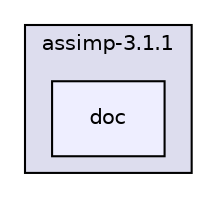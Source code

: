 digraph "assimp/assimp-3.1.1/doc" {
  compound=true
  node [ fontsize="10", fontname="Helvetica"];
  edge [ labelfontsize="10", labelfontname="Helvetica"];
  subgraph clusterdir_78484848cdf49f0d07c1c966ffc044c7 {
    graph [ bgcolor="#ddddee", pencolor="black", label="assimp-3.1.1" fontname="Helvetica", fontsize="10", URL="dir_78484848cdf49f0d07c1c966ffc044c7.html"]
  dir_0111156f930531a4507404dc61d90cf7 [shape=box, label="doc", style="filled", fillcolor="#eeeeff", pencolor="black", URL="dir_0111156f930531a4507404dc61d90cf7.html"];
  }
}
